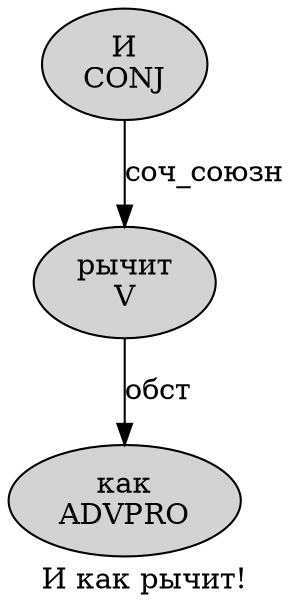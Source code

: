 digraph SENTENCE_4486 {
	graph [label="И как рычит!"]
	node [style=filled]
		0 [label="И
CONJ" color="" fillcolor=lightgray penwidth=1 shape=ellipse]
		1 [label="как
ADVPRO" color="" fillcolor=lightgray penwidth=1 shape=ellipse]
		2 [label="рычит
V" color="" fillcolor=lightgray penwidth=1 shape=ellipse]
			0 -> 2 [label="соч_союзн"]
			2 -> 1 [label="обст"]
}